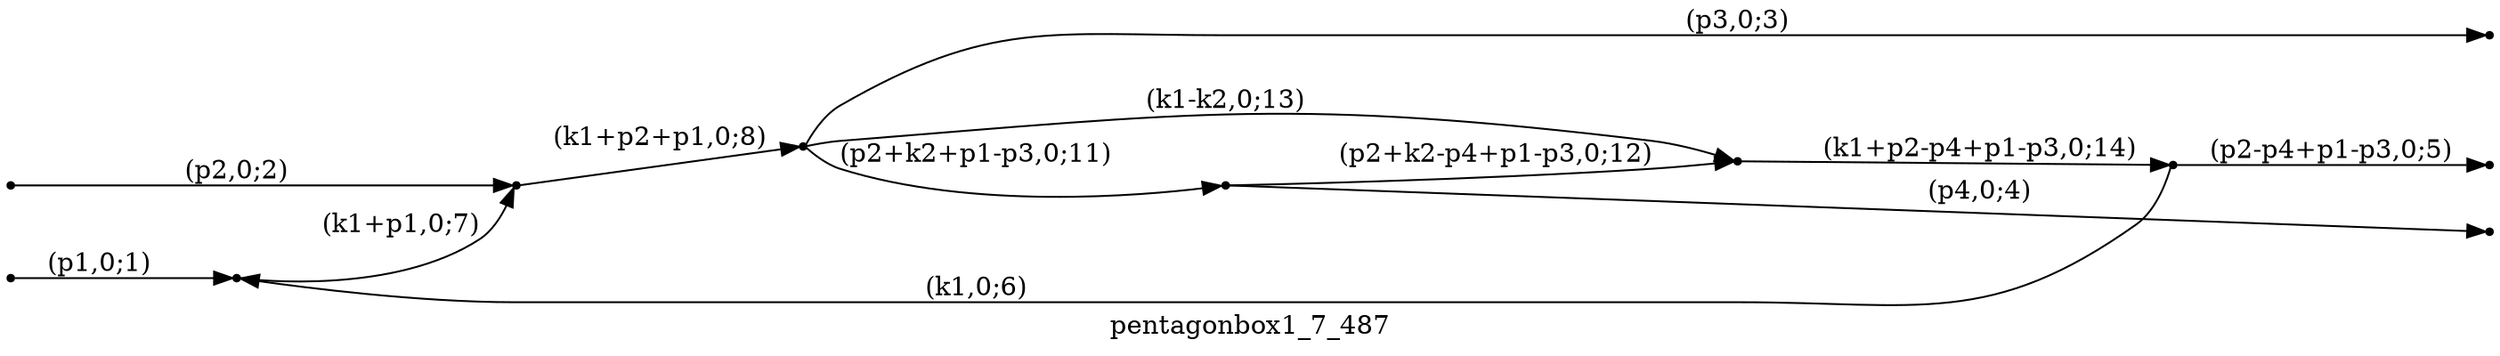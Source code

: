 digraph pentagonbox1_7_487 {
  label="pentagonbox1_7_487";
  rankdir="LR";
  subgraph edges {
    -1 -> 2 [label="(p1,0;1)"];
    -2 -> 3 [label="(p2,0;2)"];
    5 -> -3 [label="(p3,0;3)"];
    1 -> -4 [label="(p4,0;4)"];
    6 -> -5 [label="(p2-p4+p1-p3,0;5)"];
    6 -> 2 [label="(k1,0;6)"];
    2 -> 3 [label="(k1+p1,0;7)"];
    3 -> 5 [label="(k1+p2+p1,0;8)"];
    5 -> 1 [label="(p2+k2+p1-p3,0;11)"];
    1 -> 4 [label="(p2+k2-p4+p1-p3,0;12)"];
    5 -> 4 [label="(k1-k2,0;13)"];
    4 -> 6 [label="(k1+p2-p4+p1-p3,0;14)"];
  }
  subgraph incoming { rank="source"; -1; -2; }
  subgraph outgoing { rank="sink"; -3; -4; -5; }
-5 [shape=point];
-4 [shape=point];
-3 [shape=point];
-2 [shape=point];
-1 [shape=point];
1 [shape=point];
2 [shape=point];
3 [shape=point];
4 [shape=point];
5 [shape=point];
6 [shape=point];
}


